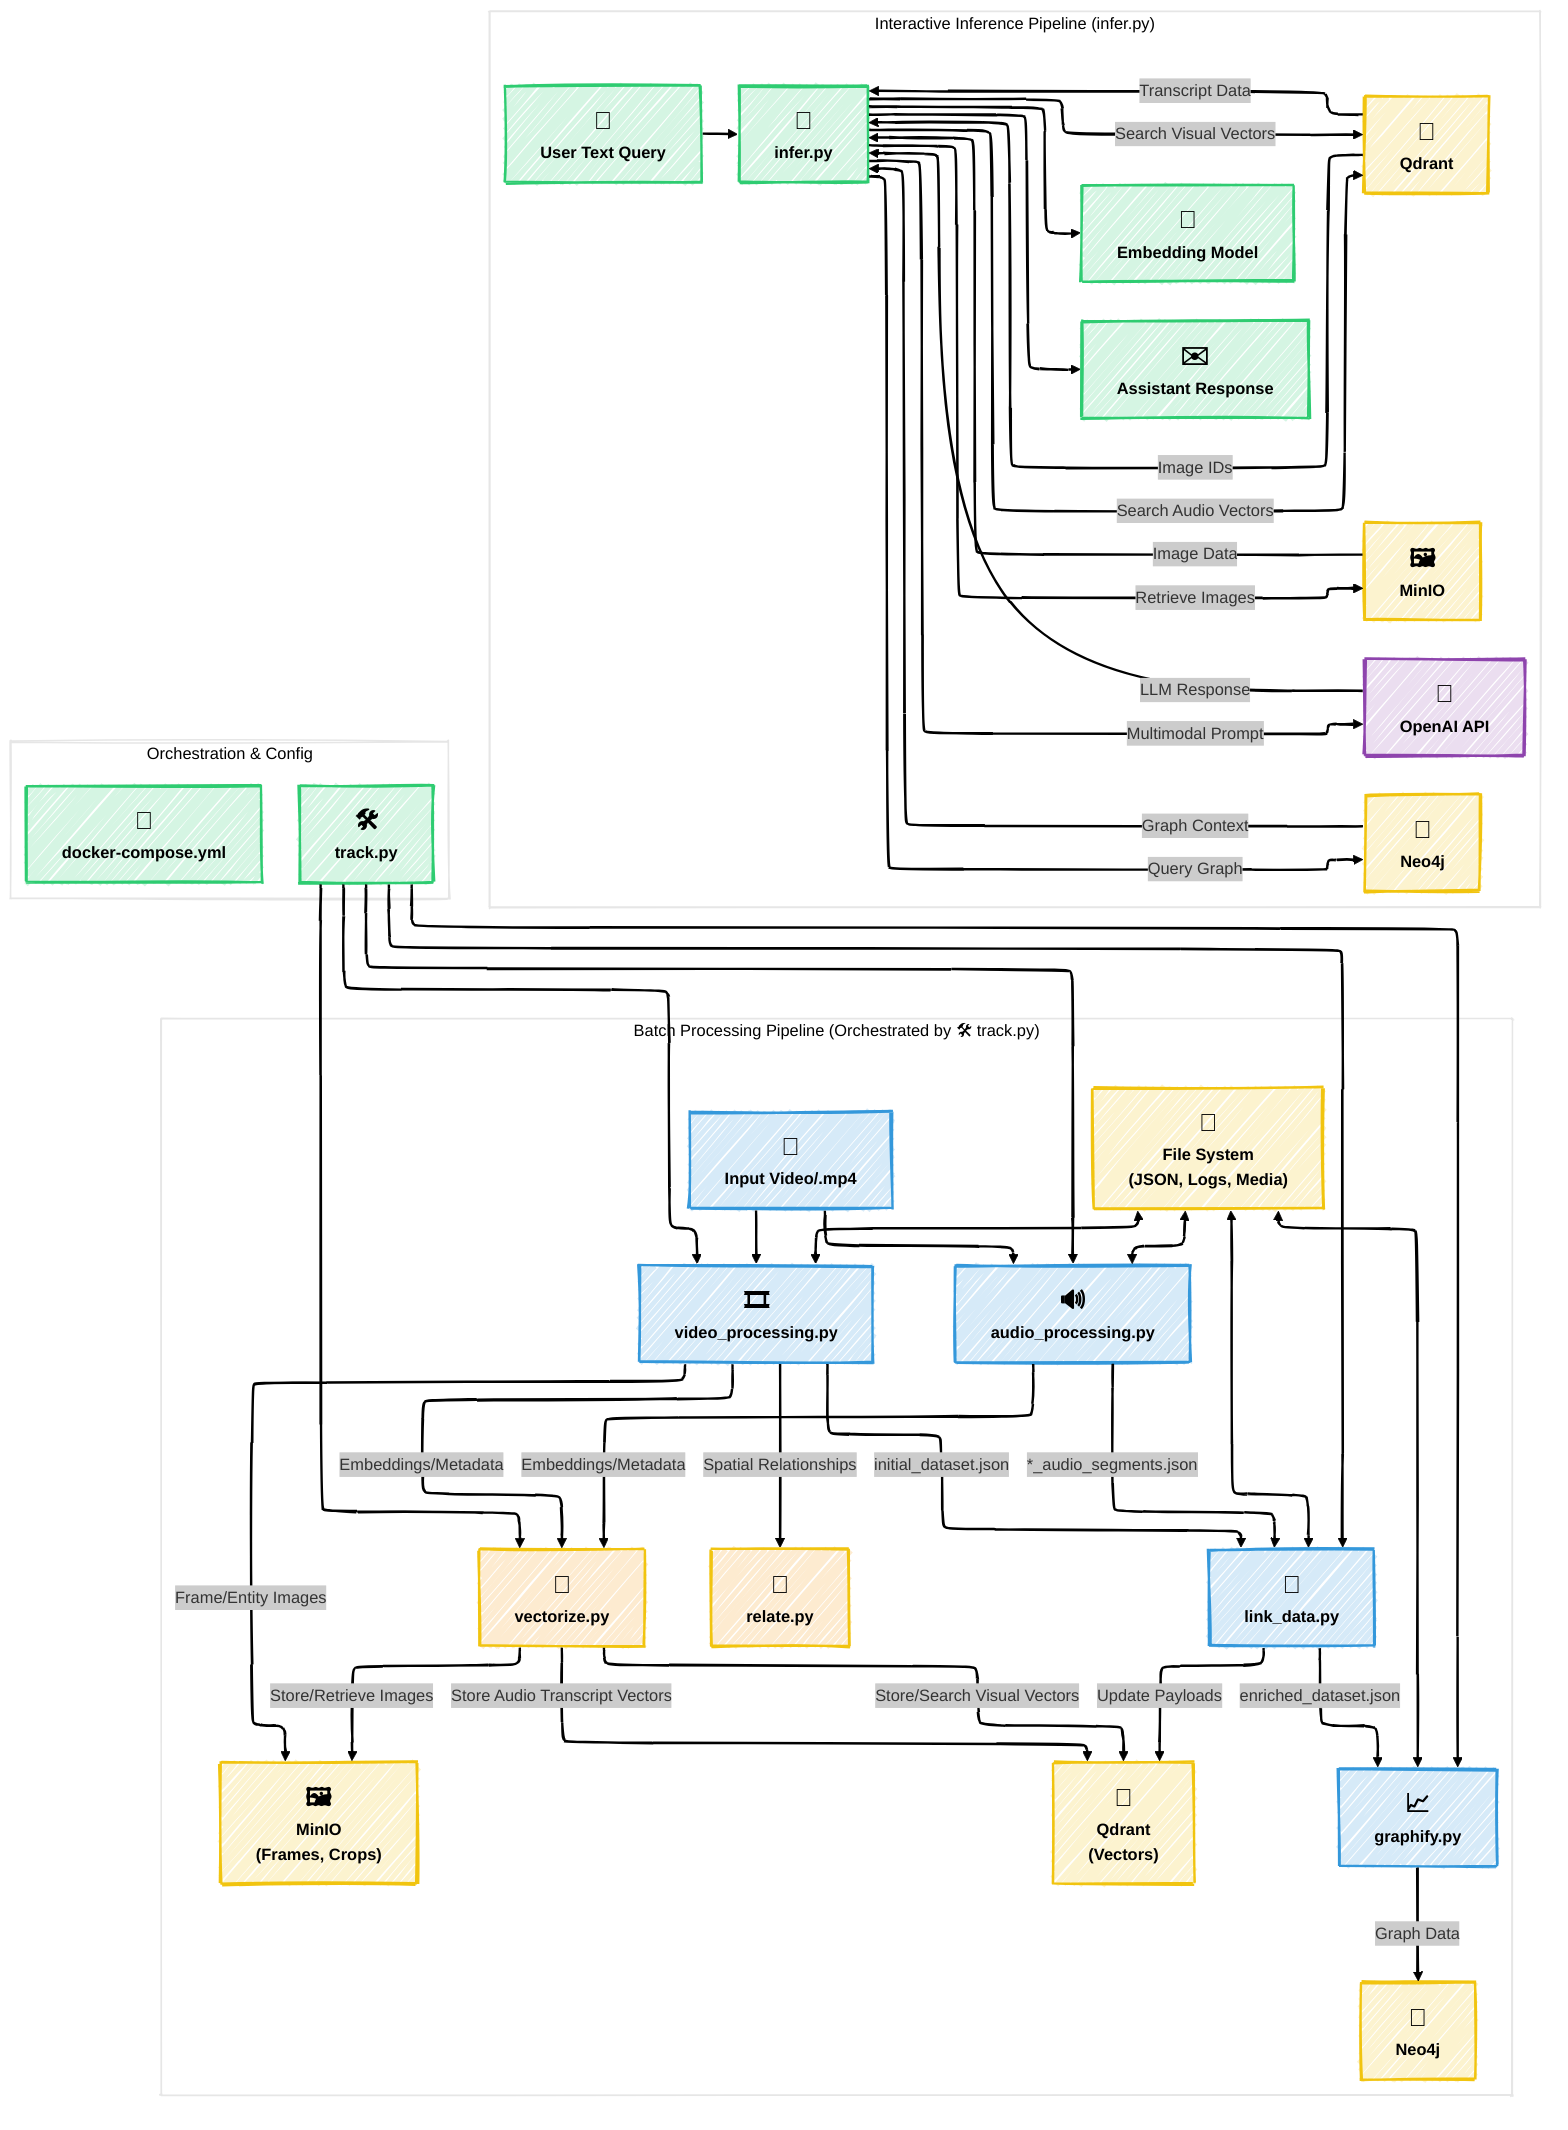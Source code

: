 ---
config:
  theme: neo
  look: handDrawn
  layout: elk
---
flowchart TD
 subgraph subGraph0["Batch Processing Pipeline (Orchestrated by 🛠️ track.py)"]
    direction LR
        raw_video@{ label: "<span style='font-size:1.5em'>🎥</span><br>Input Video/.mp4" }
        vp@{ label: "<span style='font-size:1.5em'>🎞️</span><br>video_processing.py" }
        ap@{ label: "<span style='font-size:1.5em'>🔊</span><br>audio_processing.py" }
        ld@{ label: "<span style='font-size:1.5em'>🔗</span><br>link_data.py" }
        gp@{ label: "<span style='font-size:1.5em'>📈</span><br>graphify.py" }
        vec@{ label: "<span style='font-size:1.5em'>🔢</span><br>vectorize.py" }
        rel@{ label: "<span style='font-size:1.5em'>🔄</span><br>relate.py" }
        minio_batch@{ label: "<span style='font-size:1.5em'>🖼️</span><br>MinIO<br>(Frames, Crops)" }
        qdrant_batch@{ label: "<span style='font-size:1.5em'>💾</span><br>Qdrant<br>(Vectors)" }
        neo4j_batch@{ label: "<span style='font-size:1.5em'>🧬</span><br>Neo4j" }
        fs_batch@{ label: "<span style='font-size:1.5em'>📂</span><br>File System<br>(JSON, Logs, Media)" }
  end
 subgraph subGraph1["Interactive Inference Pipeline (infer.py)"]
    direction LR
        user_query@{ label: "<span style='font-size:1.5em'>💬</span><br>User Text Query" }
        infer_py@{ label: "<span style='font-size:1.5em'>🧩</span><br>infer.py" }
        infer_embedding_model@{ label: "<span style='font-size:1.5em'>🔢</span><br>Embedding Model" }
        openai_api@{ label: "<span style='font-size:1.5em'>🤖</span><br>OpenAI API" }
        minio_infer@{ label: "<span style='font-size:1.5em'>🖼️</span><br>MinIO" }
        qdrant_infer@{ label: "<span style='font-size:1.5em'>💾</span><br>Qdrant" }
        neo4j_infer@{ label: "<span style='font-size:1.5em'>🧬</span><br>Neo4j" }
        assistant_response@{ label: "<span style='font-size:1.5em'>✉️</span><br>Assistant Response" }
  end
 subgraph subGraph2["Orchestration & Config"]
        track_py@{ label: "<span style='font-size:1.5em'>🛠️</span><br>track.py" }
        docker_compose@{ label: "<span style='font-size:1.5em'>🐳</span><br>docker-compose.yml" }
  end
    raw_video --> vp & ap
    vp -- "initial_dataset.json" --> ld
    vp -- Frame/Entity Images --> minio_batch
    vp -- Embeddings/Metadata --> vec
    vec -- Store/Search Visual Vectors --> qdrant_batch
    vec -- Store/Retrieve Images --> minio_batch
    vp -- Spatial Relationships --> rel
    ap -- "*_audio_segments.json" --> ld
    ap -- Embeddings/Metadata --> vec
    vec -- Store Audio Transcript Vectors --> qdrant_batch
    ld -- "enriched_dataset.json" --> gp
    ld -- Update Payloads --> qdrant_batch
    gp -- Graph Data --> neo4j_batch
    fs_batch <--> vp & ap & ld & gp
    user_query --> infer_py
    infer_py --> infer_embedding_model & assistant_response
    infer_py -- Search Visual Vectors --> qdrant_infer
    qdrant_infer -- Image IDs --> infer_py
    infer_py -- Retrieve Images --> minio_infer
    minio_infer -- Image Data --> infer_py
    infer_py -- Search Audio Vectors --> qdrant_infer
    qdrant_infer -- Transcript Data --> infer_py
    infer_py -- Query Graph --> neo4j_infer
    neo4j_infer -- Graph Context --> infer_py
    infer_py -- Multimodal Prompt --> openai_api
    openai_api -- LLM Response --> infer_py
    track_py --> vp & ap & ld & gp & vec
     raw_video:::batch
     vp:::batch
     ap:::batch
     ld:::batch
     gp:::batch
     vec:::utility
     rel:::utility
     minio_batch:::datastore
     qdrant_batch:::datastore
     neo4j_batch:::datastore
     fs_batch:::datastore
     user_query:::infer
     infer_py:::infer
     infer_embedding_model:::infer
     openai_api:::external
     minio_infer:::datastore
     qdrant_infer:::datastore
     neo4j_infer:::datastore
     assistant_response:::infer
     track_py:::infer
     docker_compose:::infer
    classDef batch fill:#D6EAF8,stroke:#3498DB,stroke-width:2px,color:black,font-weight:bold
    classDef infer fill:#D5F5E3,stroke:#2ECC71,stroke-width:2px,color:black,font-weight:bold
    classDef datastore fill:#FCF3CF,stroke:#F1C40F,stroke-width:2px,color:black,font-weight:bold
    classDef utility fill:#FDEBD0,stroke:#F1C40F,stroke-width:2px,color:black,font-weight:bold
    classDef external fill:#EBDEF0,stroke:#8E44AD,stroke-width:2px,color:black,font-weight:bold